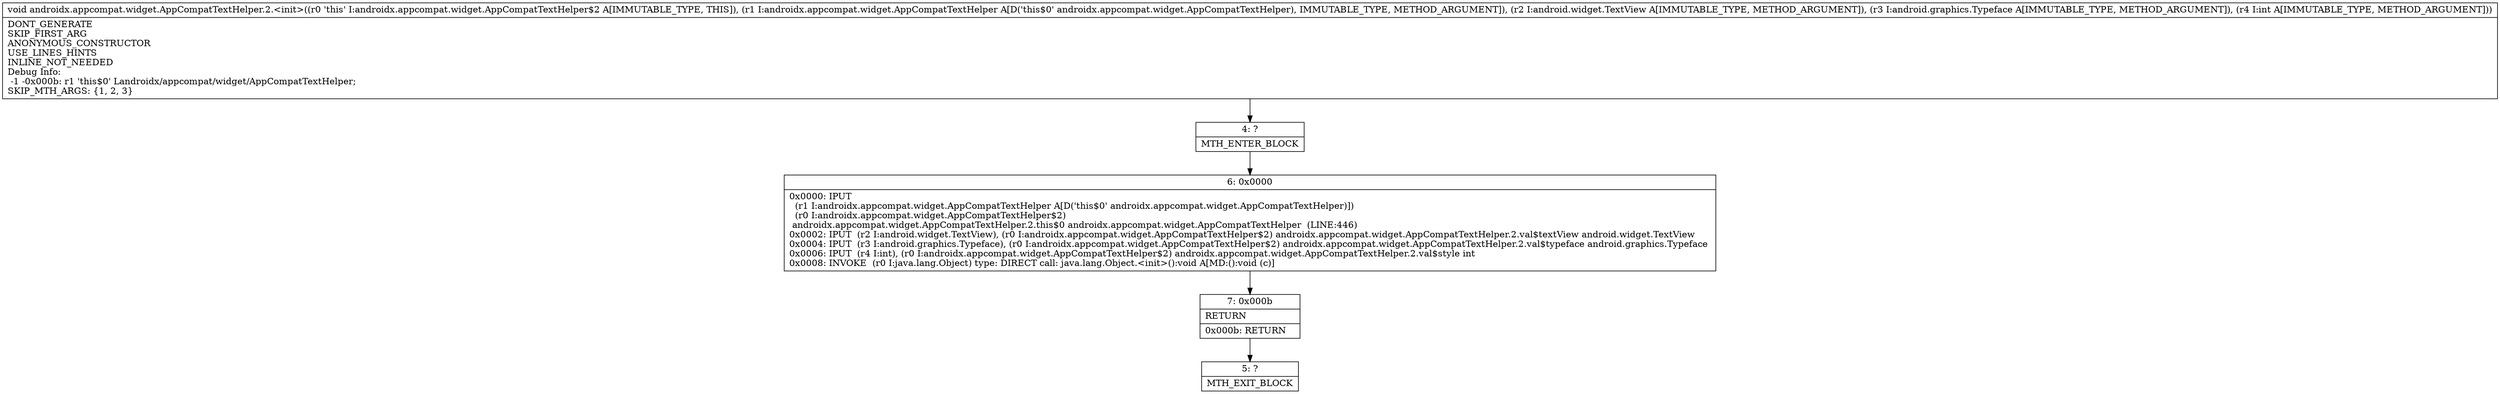 digraph "CFG forandroidx.appcompat.widget.AppCompatTextHelper.2.\<init\>(Landroidx\/appcompat\/widget\/AppCompatTextHelper;Landroid\/widget\/TextView;Landroid\/graphics\/Typeface;I)V" {
Node_4 [shape=record,label="{4\:\ ?|MTH_ENTER_BLOCK\l}"];
Node_6 [shape=record,label="{6\:\ 0x0000|0x0000: IPUT  \l  (r1 I:androidx.appcompat.widget.AppCompatTextHelper A[D('this$0' androidx.appcompat.widget.AppCompatTextHelper)])\l  (r0 I:androidx.appcompat.widget.AppCompatTextHelper$2)\l androidx.appcompat.widget.AppCompatTextHelper.2.this$0 androidx.appcompat.widget.AppCompatTextHelper  (LINE:446)\l0x0002: IPUT  (r2 I:android.widget.TextView), (r0 I:androidx.appcompat.widget.AppCompatTextHelper$2) androidx.appcompat.widget.AppCompatTextHelper.2.val$textView android.widget.TextView \l0x0004: IPUT  (r3 I:android.graphics.Typeface), (r0 I:androidx.appcompat.widget.AppCompatTextHelper$2) androidx.appcompat.widget.AppCompatTextHelper.2.val$typeface android.graphics.Typeface \l0x0006: IPUT  (r4 I:int), (r0 I:androidx.appcompat.widget.AppCompatTextHelper$2) androidx.appcompat.widget.AppCompatTextHelper.2.val$style int \l0x0008: INVOKE  (r0 I:java.lang.Object) type: DIRECT call: java.lang.Object.\<init\>():void A[MD:():void (c)]\l}"];
Node_7 [shape=record,label="{7\:\ 0x000b|RETURN\l|0x000b: RETURN   \l}"];
Node_5 [shape=record,label="{5\:\ ?|MTH_EXIT_BLOCK\l}"];
MethodNode[shape=record,label="{void androidx.appcompat.widget.AppCompatTextHelper.2.\<init\>((r0 'this' I:androidx.appcompat.widget.AppCompatTextHelper$2 A[IMMUTABLE_TYPE, THIS]), (r1 I:androidx.appcompat.widget.AppCompatTextHelper A[D('this$0' androidx.appcompat.widget.AppCompatTextHelper), IMMUTABLE_TYPE, METHOD_ARGUMENT]), (r2 I:android.widget.TextView A[IMMUTABLE_TYPE, METHOD_ARGUMENT]), (r3 I:android.graphics.Typeface A[IMMUTABLE_TYPE, METHOD_ARGUMENT]), (r4 I:int A[IMMUTABLE_TYPE, METHOD_ARGUMENT]))  | DONT_GENERATE\lSKIP_FIRST_ARG\lANONYMOUS_CONSTRUCTOR\lUSE_LINES_HINTS\lINLINE_NOT_NEEDED\lDebug Info:\l  \-1 \-0x000b: r1 'this$0' Landroidx\/appcompat\/widget\/AppCompatTextHelper;\lSKIP_MTH_ARGS: \{1, 2, 3\}\l}"];
MethodNode -> Node_4;Node_4 -> Node_6;
Node_6 -> Node_7;
Node_7 -> Node_5;
}

